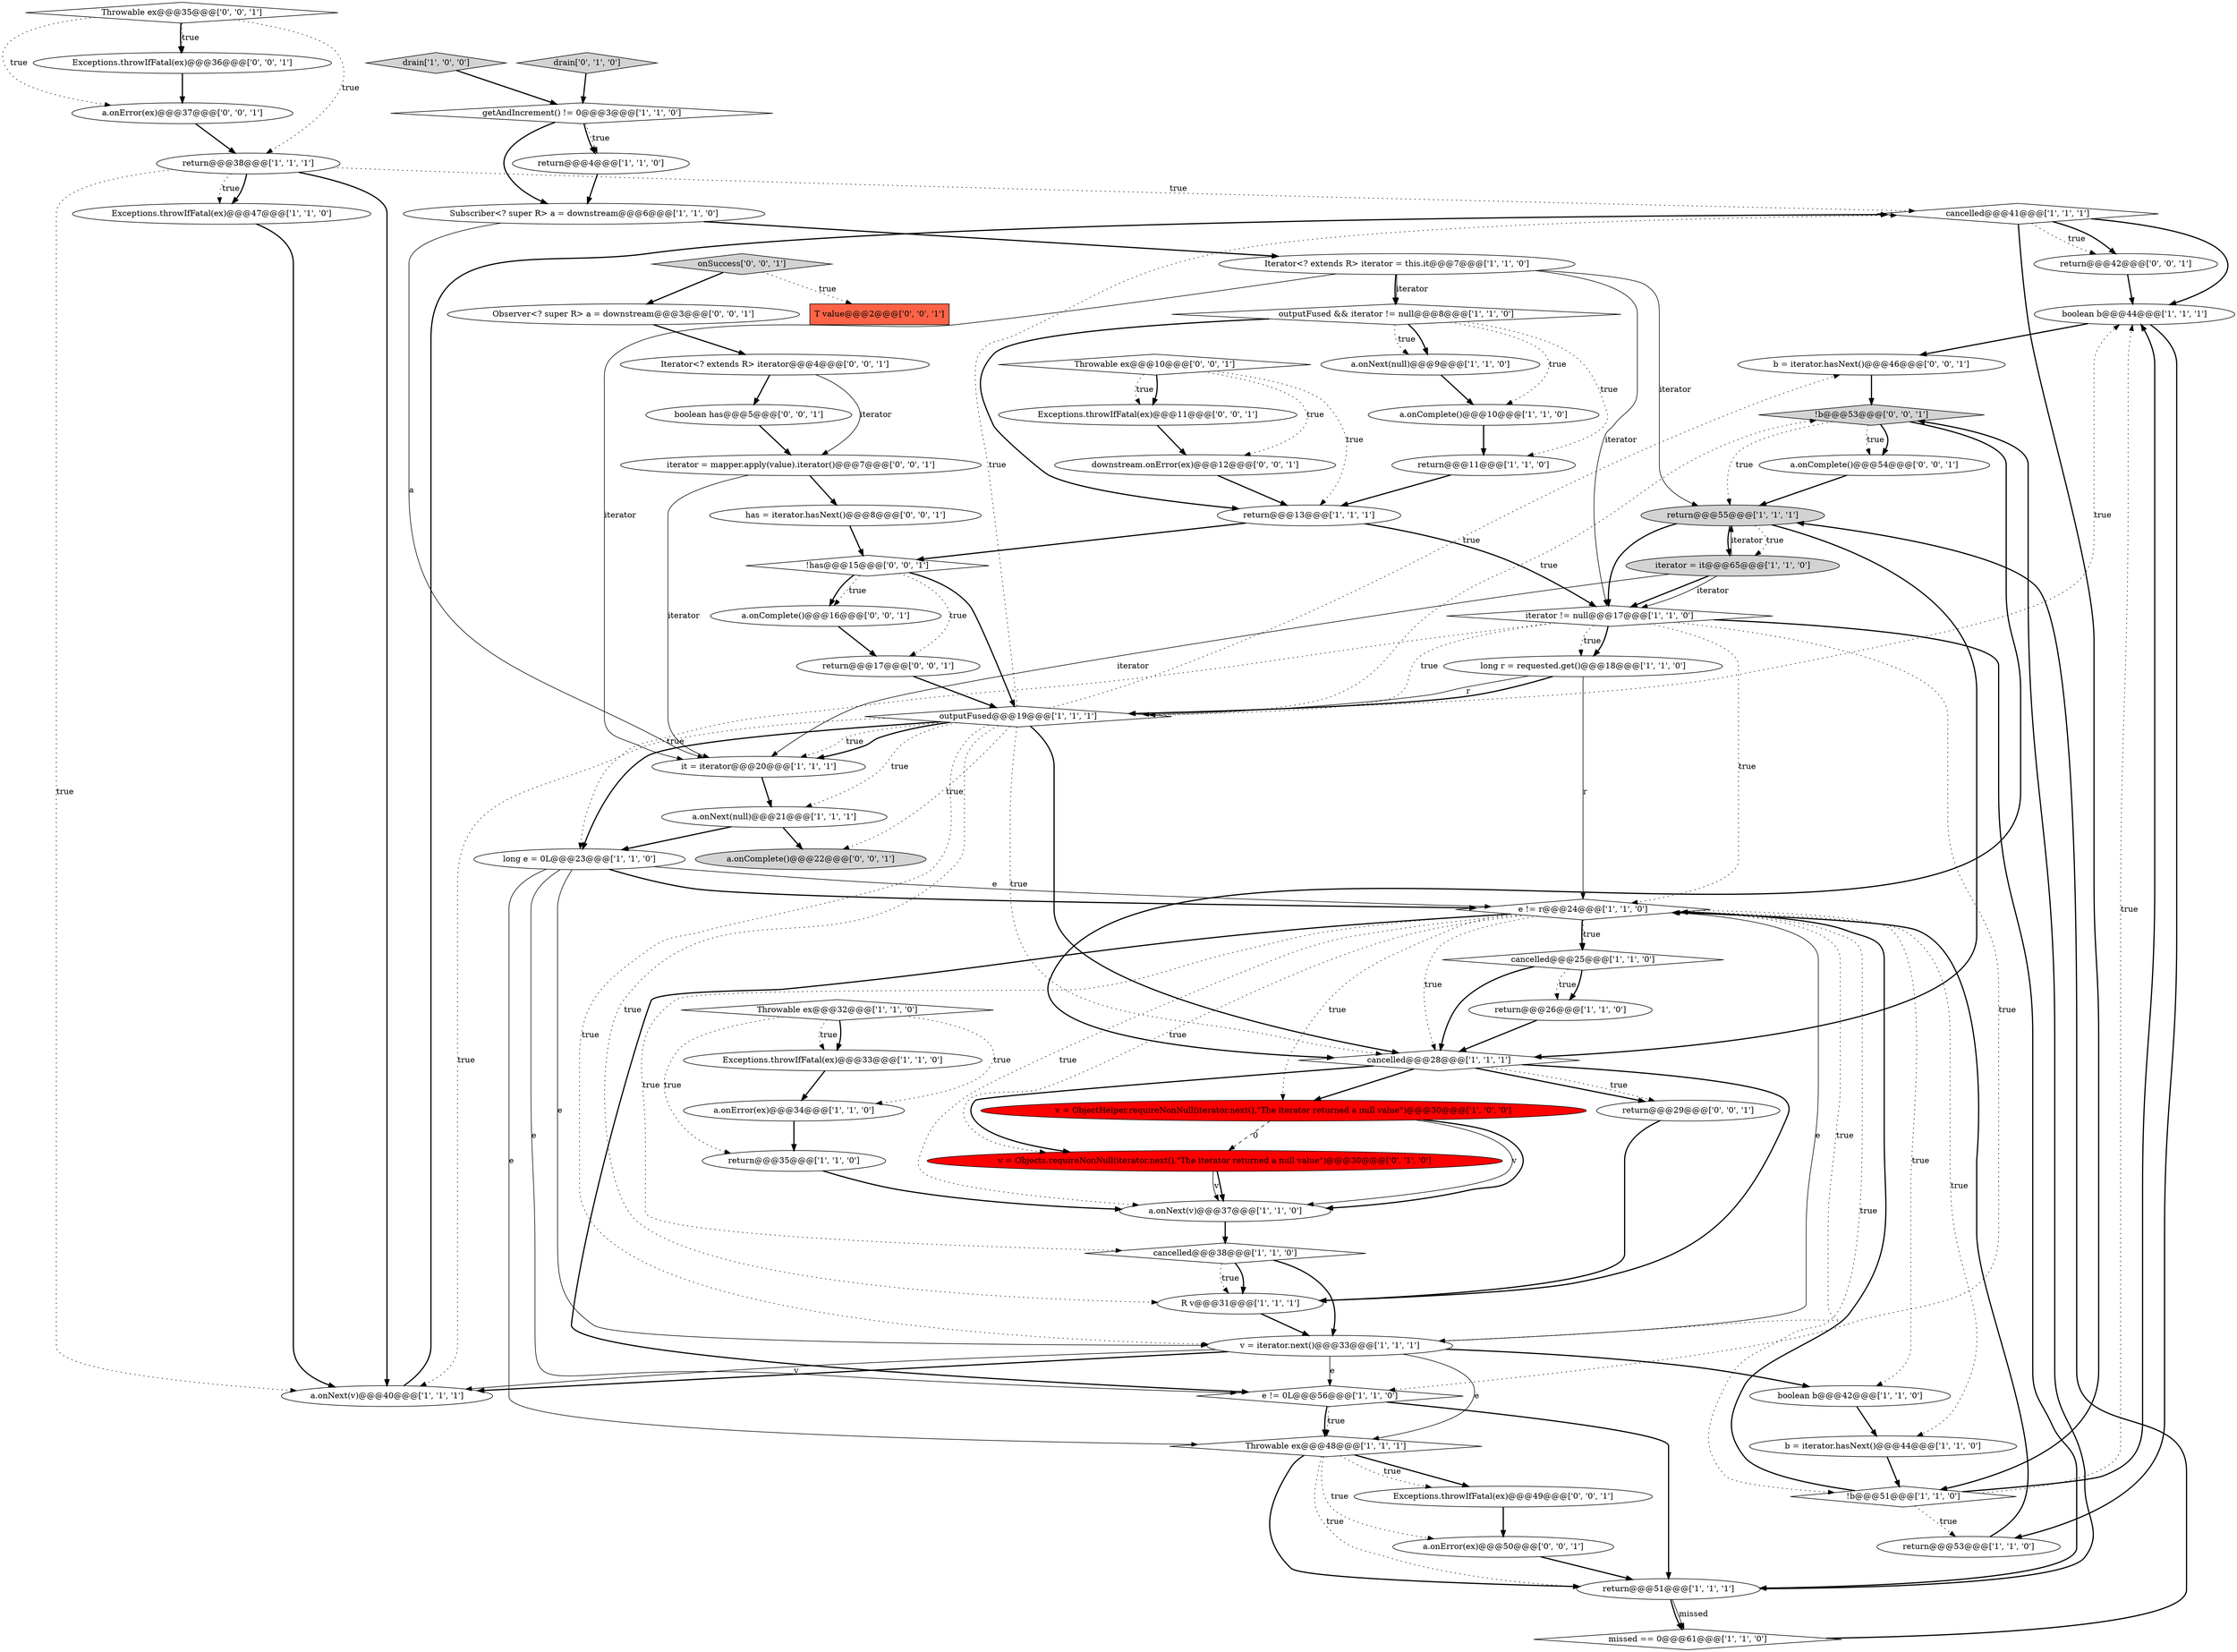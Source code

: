 digraph {
53 [style = filled, label = "Exceptions.throwIfFatal(ex)@@@36@@@['0', '0', '1']", fillcolor = white, shape = ellipse image = "AAA0AAABBB3BBB"];
1 [style = filled, label = "return@@@51@@@['1', '1', '1']", fillcolor = white, shape = ellipse image = "AAA0AAABBB1BBB"];
8 [style = filled, label = "R v@@@31@@@['1', '1', '1']", fillcolor = white, shape = ellipse image = "AAA0AAABBB1BBB"];
14 [style = filled, label = "cancelled@@@38@@@['1', '1', '0']", fillcolor = white, shape = diamond image = "AAA0AAABBB1BBB"];
36 [style = filled, label = "a.onNext(null)@@@9@@@['1', '1', '0']", fillcolor = white, shape = ellipse image = "AAA0AAABBB1BBB"];
48 [style = filled, label = "downstream.onError(ex)@@@12@@@['0', '0', '1']", fillcolor = white, shape = ellipse image = "AAA0AAABBB3BBB"];
66 [style = filled, label = "a.onComplete()@@@54@@@['0', '0', '1']", fillcolor = white, shape = ellipse image = "AAA0AAABBB3BBB"];
56 [style = filled, label = "a.onComplete()@@@16@@@['0', '0', '1']", fillcolor = white, shape = ellipse image = "AAA0AAABBB3BBB"];
67 [style = filled, label = "!b@@@53@@@['0', '0', '1']", fillcolor = lightgray, shape = diamond image = "AAA0AAABBB3BBB"];
46 [style = filled, label = "Iterator<? extends R> iterator@@@4@@@['0', '0', '1']", fillcolor = white, shape = ellipse image = "AAA0AAABBB3BBB"];
65 [style = filled, label = "a.onError(ex)@@@50@@@['0', '0', '1']", fillcolor = white, shape = ellipse image = "AAA0AAABBB3BBB"];
20 [style = filled, label = "return@@@38@@@['1', '1', '1']", fillcolor = white, shape = ellipse image = "AAA0AAABBB1BBB"];
21 [style = filled, label = "cancelled@@@41@@@['1', '1', '1']", fillcolor = white, shape = diamond image = "AAA0AAABBB1BBB"];
38 [style = filled, label = "boolean b@@@44@@@['1', '1', '1']", fillcolor = white, shape = ellipse image = "AAA0AAABBB1BBB"];
58 [style = filled, label = "T value@@@2@@@['0', '0', '1']", fillcolor = tomato, shape = box image = "AAA0AAABBB3BBB"];
10 [style = filled, label = "a.onNext(v)@@@37@@@['1', '1', '0']", fillcolor = white, shape = ellipse image = "AAA0AAABBB1BBB"];
0 [style = filled, label = "e != r@@@24@@@['1', '1', '0']", fillcolor = white, shape = diamond image = "AAA0AAABBB1BBB"];
19 [style = filled, label = "!b@@@51@@@['1', '1', '0']", fillcolor = white, shape = diamond image = "AAA0AAABBB1BBB"];
26 [style = filled, label = "Throwable ex@@@32@@@['1', '1', '0']", fillcolor = white, shape = diamond image = "AAA0AAABBB1BBB"];
11 [style = filled, label = "Exceptions.throwIfFatal(ex)@@@47@@@['1', '1', '0']", fillcolor = white, shape = ellipse image = "AAA0AAABBB1BBB"];
44 [style = filled, label = "drain['0', '1', '0']", fillcolor = lightgray, shape = diamond image = "AAA0AAABBB2BBB"];
47 [style = filled, label = "boolean has@@@5@@@['0', '0', '1']", fillcolor = white, shape = ellipse image = "AAA0AAABBB3BBB"];
37 [style = filled, label = "v = iterator.next()@@@33@@@['1', '1', '1']", fillcolor = white, shape = ellipse image = "AAA0AAABBB1BBB"];
18 [style = filled, label = "return@@@35@@@['1', '1', '0']", fillcolor = white, shape = ellipse image = "AAA0AAABBB1BBB"];
15 [style = filled, label = "Throwable ex@@@48@@@['1', '1', '1']", fillcolor = white, shape = diamond image = "AAA0AAABBB1BBB"];
12 [style = filled, label = "drain['1', '0', '0']", fillcolor = lightgray, shape = diamond image = "AAA0AAABBB1BBB"];
30 [style = filled, label = "a.onError(ex)@@@34@@@['1', '1', '0']", fillcolor = white, shape = ellipse image = "AAA0AAABBB1BBB"];
41 [style = filled, label = "return@@@4@@@['1', '1', '0']", fillcolor = white, shape = ellipse image = "AAA0AAABBB1BBB"];
61 [style = filled, label = "iterator = mapper.apply(value).iterator()@@@7@@@['0', '0', '1']", fillcolor = white, shape = ellipse image = "AAA0AAABBB3BBB"];
31 [style = filled, label = "cancelled@@@25@@@['1', '1', '0']", fillcolor = white, shape = diamond image = "AAA0AAABBB1BBB"];
63 [style = filled, label = "b = iterator.hasNext()@@@46@@@['0', '0', '1']", fillcolor = white, shape = ellipse image = "AAA0AAABBB3BBB"];
54 [style = filled, label = "Exceptions.throwIfFatal(ex)@@@49@@@['0', '0', '1']", fillcolor = white, shape = ellipse image = "AAA0AAABBB3BBB"];
39 [style = filled, label = "outputFused@@@19@@@['1', '1', '1']", fillcolor = white, shape = diamond image = "AAA0AAABBB1BBB"];
57 [style = filled, label = "Observer<? super R> a = downstream@@@3@@@['0', '0', '1']", fillcolor = white, shape = ellipse image = "AAA0AAABBB3BBB"];
60 [style = filled, label = "has = iterator.hasNext()@@@8@@@['0', '0', '1']", fillcolor = white, shape = ellipse image = "AAA0AAABBB3BBB"];
59 [style = filled, label = "onSuccess['0', '0', '1']", fillcolor = lightgray, shape = diamond image = "AAA0AAABBB3BBB"];
42 [style = filled, label = "missed == 0@@@61@@@['1', '1', '0']", fillcolor = white, shape = diamond image = "AAA0AAABBB1BBB"];
29 [style = filled, label = "return@@@11@@@['1', '1', '0']", fillcolor = white, shape = ellipse image = "AAA0AAABBB1BBB"];
40 [style = filled, label = "Iterator<? extends R> iterator = this.it@@@7@@@['1', '1', '0']", fillcolor = white, shape = ellipse image = "AAA0AAABBB1BBB"];
43 [style = filled, label = "return@@@13@@@['1', '1', '1']", fillcolor = white, shape = ellipse image = "AAA0AAABBB1BBB"];
64 [style = filled, label = "a.onComplete()@@@22@@@['0', '0', '1']", fillcolor = lightgray, shape = ellipse image = "AAA0AAABBB3BBB"];
2 [style = filled, label = "getAndIncrement() != 0@@@3@@@['1', '1', '0']", fillcolor = white, shape = diamond image = "AAA0AAABBB1BBB"];
62 [style = filled, label = "Exceptions.throwIfFatal(ex)@@@11@@@['0', '0', '1']", fillcolor = white, shape = ellipse image = "AAA0AAABBB3BBB"];
5 [style = filled, label = "Exceptions.throwIfFatal(ex)@@@33@@@['1', '1', '0']", fillcolor = white, shape = ellipse image = "AAA0AAABBB1BBB"];
52 [style = filled, label = "return@@@17@@@['0', '0', '1']", fillcolor = white, shape = ellipse image = "AAA0AAABBB3BBB"];
51 [style = filled, label = "return@@@42@@@['0', '0', '1']", fillcolor = white, shape = ellipse image = "AAA0AAABBB3BBB"];
25 [style = filled, label = "a.onNext(null)@@@21@@@['1', '1', '1']", fillcolor = white, shape = ellipse image = "AAA0AAABBB1BBB"];
3 [style = filled, label = "it = iterator@@@20@@@['1', '1', '1']", fillcolor = white, shape = ellipse image = "AAA0AAABBB1BBB"];
35 [style = filled, label = "return@@@55@@@['1', '1', '1']", fillcolor = lightgray, shape = ellipse image = "AAA0AAABBB1BBB"];
28 [style = filled, label = "outputFused && iterator != null@@@8@@@['1', '1', '0']", fillcolor = white, shape = diamond image = "AAA0AAABBB1BBB"];
69 [style = filled, label = "!has@@@15@@@['0', '0', '1']", fillcolor = white, shape = diamond image = "AAA0AAABBB3BBB"];
68 [style = filled, label = "a.onError(ex)@@@37@@@['0', '0', '1']", fillcolor = white, shape = ellipse image = "AAA0AAABBB3BBB"];
17 [style = filled, label = "iterator != null@@@17@@@['1', '1', '0']", fillcolor = white, shape = diamond image = "AAA0AAABBB1BBB"];
23 [style = filled, label = "return@@@26@@@['1', '1', '0']", fillcolor = white, shape = ellipse image = "AAA0AAABBB1BBB"];
27 [style = filled, label = "Subscriber<? super R> a = downstream@@@6@@@['1', '1', '0']", fillcolor = white, shape = ellipse image = "AAA0AAABBB1BBB"];
50 [style = filled, label = "Throwable ex@@@35@@@['0', '0', '1']", fillcolor = white, shape = diamond image = "AAA0AAABBB3BBB"];
22 [style = filled, label = "long r = requested.get()@@@18@@@['1', '1', '0']", fillcolor = white, shape = ellipse image = "AAA0AAABBB1BBB"];
33 [style = filled, label = "b = iterator.hasNext()@@@44@@@['1', '1', '0']", fillcolor = white, shape = ellipse image = "AAA0AAABBB1BBB"];
34 [style = filled, label = "return@@@53@@@['1', '1', '0']", fillcolor = white, shape = ellipse image = "AAA0AAABBB1BBB"];
4 [style = filled, label = "v = ObjectHelper.requireNonNull(iterator.next(),\"The iterator returned a null value\")@@@30@@@['1', '0', '0']", fillcolor = red, shape = ellipse image = "AAA1AAABBB1BBB"];
16 [style = filled, label = "iterator = it@@@65@@@['1', '1', '0']", fillcolor = lightgray, shape = ellipse image = "AAA0AAABBB1BBB"];
24 [style = filled, label = "a.onComplete()@@@10@@@['1', '1', '0']", fillcolor = white, shape = ellipse image = "AAA0AAABBB1BBB"];
7 [style = filled, label = "cancelled@@@28@@@['1', '1', '1']", fillcolor = white, shape = diamond image = "AAA0AAABBB1BBB"];
9 [style = filled, label = "a.onNext(v)@@@40@@@['1', '1', '1']", fillcolor = white, shape = ellipse image = "AAA0AAABBB1BBB"];
45 [style = filled, label = "v = Objects.requireNonNull(iterator.next(),\"The iterator returned a null value\")@@@30@@@['0', '1', '0']", fillcolor = red, shape = ellipse image = "AAA1AAABBB2BBB"];
32 [style = filled, label = "e != 0L@@@56@@@['1', '1', '0']", fillcolor = white, shape = diamond image = "AAA0AAABBB1BBB"];
49 [style = filled, label = "return@@@29@@@['0', '0', '1']", fillcolor = white, shape = ellipse image = "AAA0AAABBB3BBB"];
55 [style = filled, label = "Throwable ex@@@10@@@['0', '0', '1']", fillcolor = white, shape = diamond image = "AAA0AAABBB3BBB"];
13 [style = filled, label = "boolean b@@@42@@@['1', '1', '0']", fillcolor = white, shape = ellipse image = "AAA0AAABBB1BBB"];
6 [style = filled, label = "long e = 0L@@@23@@@['1', '1', '0']", fillcolor = white, shape = ellipse image = "AAA0AAABBB1BBB"];
1->67 [style = bold, label=""];
56->52 [style = bold, label=""];
21->51 [style = bold, label=""];
20->11 [style = dotted, label="true"];
69->56 [style = dotted, label="true"];
17->6 [style = dotted, label="true"];
20->9 [style = bold, label=""];
0->19 [style = dotted, label="true"];
55->62 [style = bold, label=""];
15->54 [style = bold, label=""];
59->57 [style = bold, label=""];
39->6 [style = bold, label=""];
25->6 [style = bold, label=""];
11->9 [style = bold, label=""];
7->49 [style = bold, label=""];
30->18 [style = bold, label=""];
7->8 [style = bold, label=""];
54->65 [style = bold, label=""];
35->16 [style = dotted, label="true"];
37->9 [style = bold, label=""];
0->31 [style = dotted, label="true"];
49->8 [style = bold, label=""];
21->38 [style = bold, label=""];
12->2 [style = bold, label=""];
6->15 [style = solid, label="e"];
40->3 [style = solid, label="iterator"];
36->24 [style = bold, label=""];
28->43 [style = bold, label=""];
26->30 [style = dotted, label="true"];
48->43 [style = bold, label=""];
9->21 [style = bold, label=""];
29->43 [style = bold, label=""];
55->43 [style = dotted, label="true"];
40->17 [style = solid, label="iterator"];
5->30 [style = bold, label=""];
46->61 [style = solid, label="iterator"];
61->3 [style = solid, label="iterator"];
37->15 [style = solid, label="e"];
35->7 [style = bold, label=""];
55->48 [style = dotted, label="true"];
45->10 [style = bold, label=""];
32->15 [style = dotted, label="true"];
17->39 [style = dotted, label="true"];
0->7 [style = dotted, label="true"];
14->37 [style = bold, label=""];
57->46 [style = bold, label=""];
44->2 [style = bold, label=""];
39->9 [style = dotted, label="true"];
0->45 [style = dotted, label="true"];
39->67 [style = dotted, label="true"];
28->36 [style = bold, label=""];
39->8 [style = dotted, label="true"];
21->19 [style = bold, label=""];
39->25 [style = dotted, label="true"];
0->10 [style = dotted, label="true"];
10->14 [style = bold, label=""];
19->38 [style = dotted, label="true"];
40->35 [style = solid, label="iterator"];
1->42 [style = bold, label=""];
28->36 [style = dotted, label="true"];
16->17 [style = bold, label=""];
66->35 [style = bold, label=""];
34->0 [style = bold, label=""];
6->37 [style = solid, label="e"];
28->29 [style = dotted, label="true"];
28->24 [style = dotted, label="true"];
37->0 [style = solid, label="e"];
39->7 [style = bold, label=""];
31->23 [style = dotted, label="true"];
53->68 [style = bold, label=""];
0->37 [style = dotted, label="true"];
35->17 [style = bold, label=""];
2->27 [style = bold, label=""];
62->48 [style = bold, label=""];
26->18 [style = dotted, label="true"];
2->41 [style = dotted, label="true"];
0->14 [style = dotted, label="true"];
43->69 [style = bold, label=""];
14->8 [style = bold, label=""];
23->7 [style = bold, label=""];
37->13 [style = bold, label=""];
39->64 [style = dotted, label="true"];
19->38 [style = bold, label=""];
4->10 [style = solid, label="v"];
25->64 [style = bold, label=""];
65->1 [style = bold, label=""];
16->35 [style = solid, label="iterator"];
0->31 [style = bold, label=""];
4->10 [style = bold, label=""];
2->41 [style = bold, label=""];
67->7 [style = bold, label=""];
19->34 [style = dotted, label="true"];
41->27 [style = bold, label=""];
67->66 [style = bold, label=""];
20->9 [style = dotted, label="true"];
17->1 [style = bold, label=""];
67->35 [style = dotted, label="true"];
15->54 [style = dotted, label="true"];
0->4 [style = dotted, label="true"];
47->61 [style = bold, label=""];
16->17 [style = solid, label="iterator"];
39->3 [style = dotted, label="true"];
40->28 [style = solid, label="iterator"];
21->51 [style = dotted, label="true"];
7->4 [style = bold, label=""];
1->42 [style = solid, label="missed"];
67->66 [style = dotted, label="true"];
31->7 [style = bold, label=""];
6->32 [style = solid, label="e"];
19->0 [style = bold, label=""];
69->52 [style = dotted, label="true"];
4->45 [style = dashed, label="0"];
69->56 [style = bold, label=""];
50->53 [style = dotted, label="true"];
39->37 [style = dotted, label="true"];
43->17 [style = bold, label=""];
18->10 [style = bold, label=""];
22->0 [style = solid, label="r"];
32->1 [style = bold, label=""];
63->67 [style = bold, label=""];
38->34 [style = bold, label=""];
14->8 [style = dotted, label="true"];
22->39 [style = bold, label=""];
17->22 [style = dotted, label="true"];
37->32 [style = solid, label="e"];
59->58 [style = dotted, label="true"];
8->37 [style = bold, label=""];
0->32 [style = bold, label=""];
33->19 [style = bold, label=""];
60->69 [style = bold, label=""];
15->65 [style = dotted, label="true"];
55->62 [style = dotted, label="true"];
20->11 [style = bold, label=""];
15->1 [style = bold, label=""];
39->21 [style = dotted, label="true"];
50->68 [style = dotted, label="true"];
7->49 [style = dotted, label="true"];
50->20 [style = dotted, label="true"];
17->0 [style = dotted, label="true"];
52->39 [style = bold, label=""];
22->39 [style = solid, label="r"];
31->23 [style = bold, label=""];
35->16 [style = bold, label=""];
0->13 [style = dotted, label="true"];
61->60 [style = bold, label=""];
16->3 [style = solid, label="iterator"];
45->10 [style = solid, label="v"];
3->25 [style = bold, label=""];
26->5 [style = bold, label=""];
39->38 [style = dotted, label="true"];
0->33 [style = dotted, label="true"];
39->3 [style = bold, label=""];
6->0 [style = bold, label=""];
24->29 [style = bold, label=""];
20->21 [style = dotted, label="true"];
40->28 [style = bold, label=""];
39->63 [style = dotted, label="true"];
17->22 [style = bold, label=""];
17->32 [style = dotted, label="true"];
46->47 [style = bold, label=""];
6->0 [style = solid, label="e"];
37->9 [style = solid, label="v"];
42->35 [style = bold, label=""];
7->45 [style = bold, label=""];
51->38 [style = bold, label=""];
15->1 [style = dotted, label="true"];
38->63 [style = bold, label=""];
32->15 [style = bold, label=""];
27->40 [style = bold, label=""];
69->39 [style = bold, label=""];
13->33 [style = bold, label=""];
27->3 [style = solid, label="a"];
26->5 [style = dotted, label="true"];
50->53 [style = bold, label=""];
68->20 [style = bold, label=""];
39->7 [style = dotted, label="true"];
}
